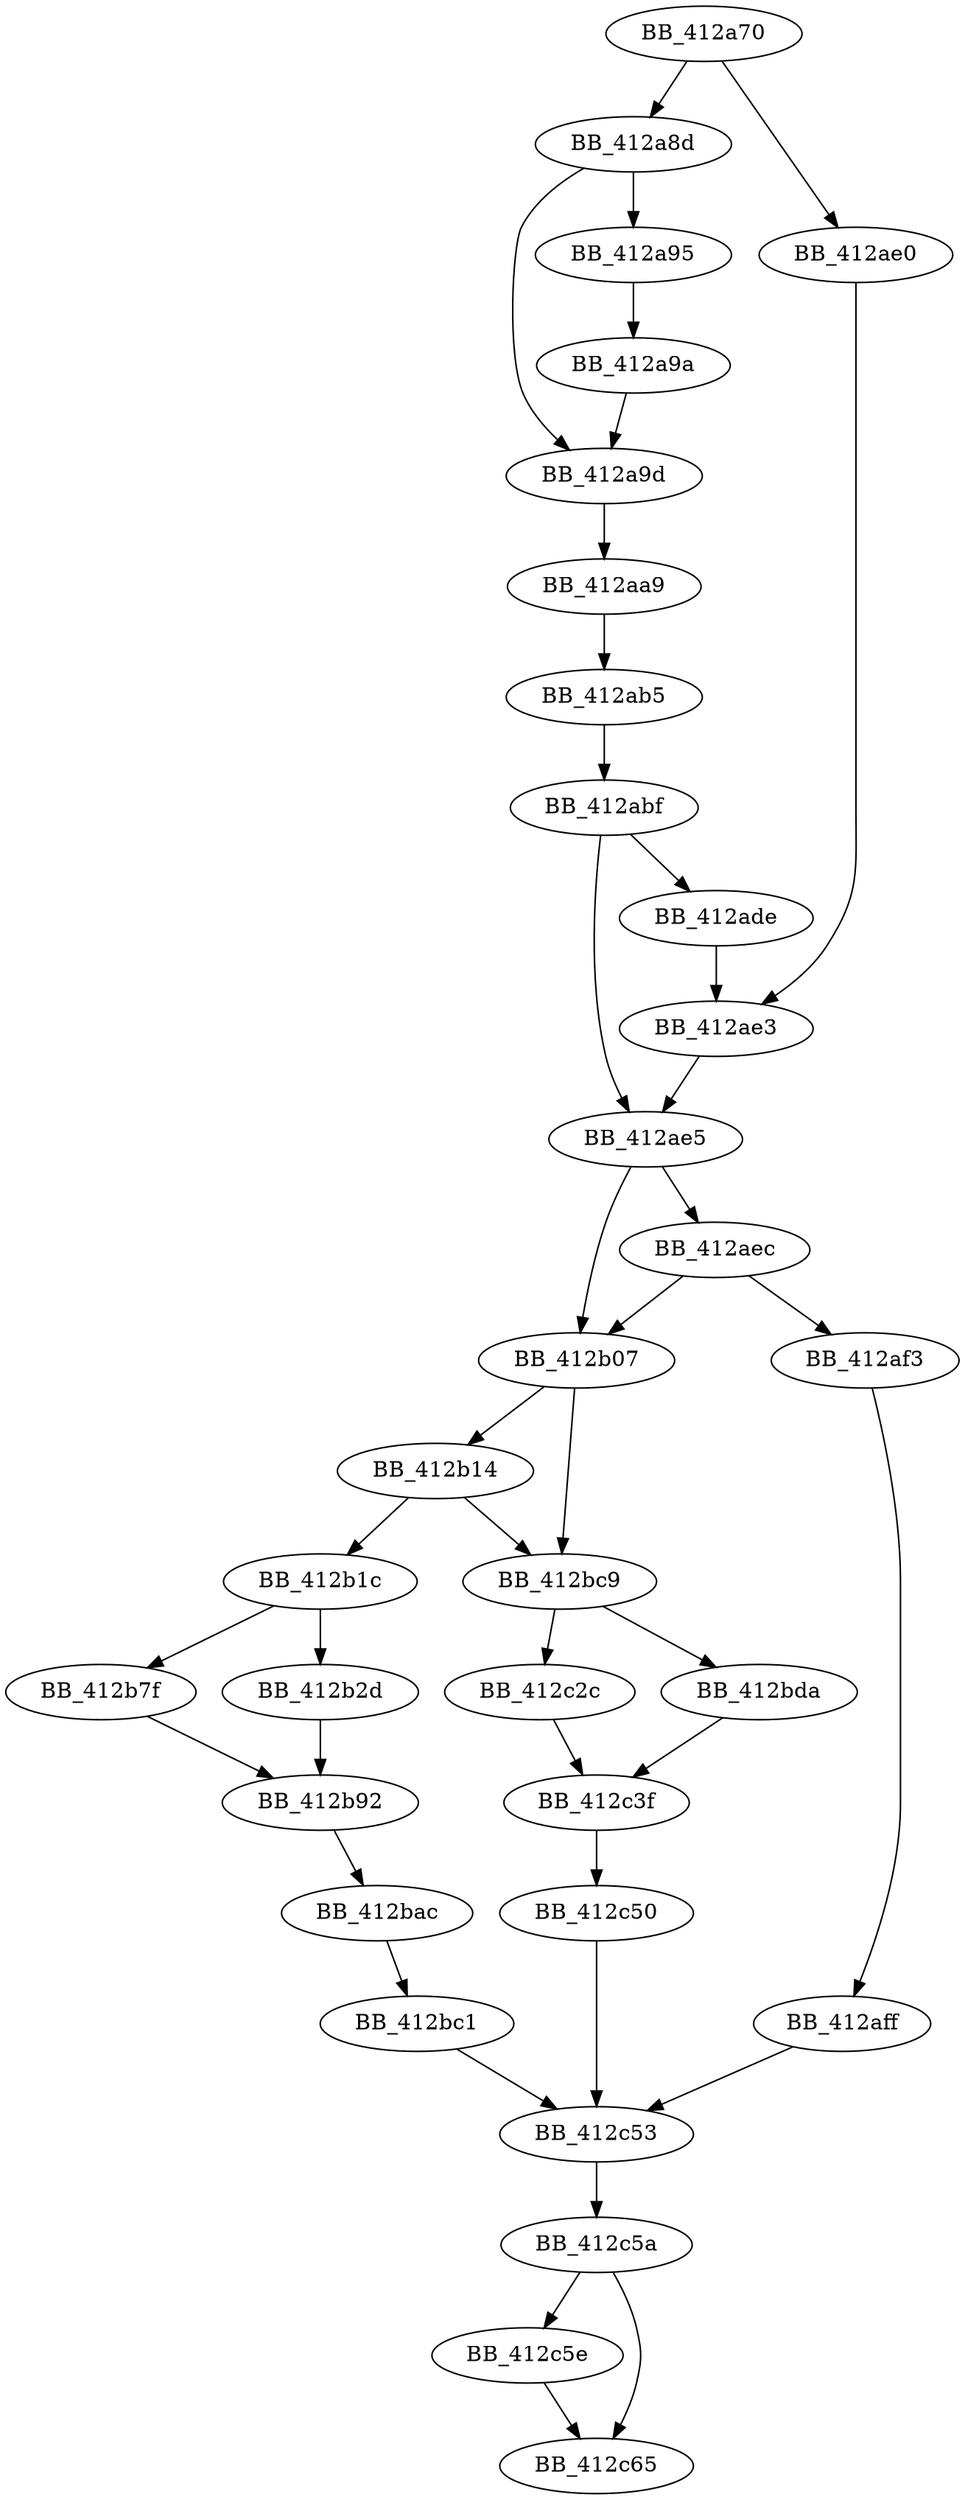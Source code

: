 DiGraph sub_412A70{
BB_412a70->BB_412a8d
BB_412a70->BB_412ae0
BB_412a8d->BB_412a95
BB_412a8d->BB_412a9d
BB_412a95->BB_412a9a
BB_412a9a->BB_412a9d
BB_412a9d->BB_412aa9
BB_412aa9->BB_412ab5
BB_412ab5->BB_412abf
BB_412abf->BB_412ade
BB_412abf->BB_412ae5
BB_412ade->BB_412ae3
BB_412ae0->BB_412ae3
BB_412ae3->BB_412ae5
BB_412ae5->BB_412aec
BB_412ae5->BB_412b07
BB_412aec->BB_412af3
BB_412aec->BB_412b07
BB_412af3->BB_412aff
BB_412aff->BB_412c53
BB_412b07->BB_412b14
BB_412b07->BB_412bc9
BB_412b14->BB_412b1c
BB_412b14->BB_412bc9
BB_412b1c->BB_412b2d
BB_412b1c->BB_412b7f
BB_412b2d->BB_412b92
BB_412b7f->BB_412b92
BB_412b92->BB_412bac
BB_412bac->BB_412bc1
BB_412bc1->BB_412c53
BB_412bc9->BB_412bda
BB_412bc9->BB_412c2c
BB_412bda->BB_412c3f
BB_412c2c->BB_412c3f
BB_412c3f->BB_412c50
BB_412c50->BB_412c53
BB_412c53->BB_412c5a
BB_412c5a->BB_412c5e
BB_412c5a->BB_412c65
BB_412c5e->BB_412c65
}
